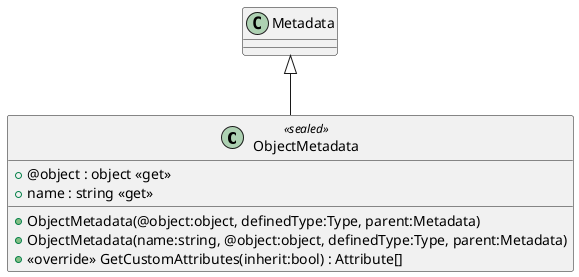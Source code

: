 @startuml
class ObjectMetadata <<sealed>> {
    + ObjectMetadata(@object:object, definedType:Type, parent:Metadata)
    + ObjectMetadata(name:string, @object:object, definedType:Type, parent:Metadata)
    + @object : object <<get>>
    + name : string <<get>>
    + <<override>> GetCustomAttributes(inherit:bool) : Attribute[]
}
Metadata <|-- ObjectMetadata
@enduml
